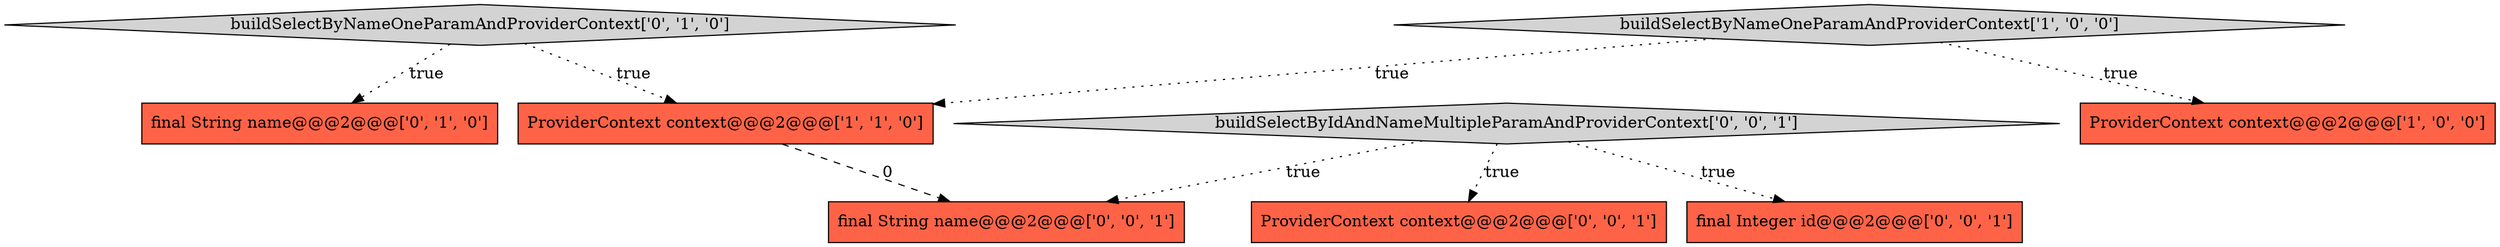 digraph {
3 [style = filled, label = "buildSelectByNameOneParamAndProviderContext['0', '1', '0']", fillcolor = lightgray, shape = diamond image = "AAA0AAABBB2BBB"];
1 [style = filled, label = "ProviderContext context@@@2@@@['1', '1', '0']", fillcolor = tomato, shape = box image = "AAA0AAABBB1BBB"];
4 [style = filled, label = "final String name@@@2@@@['0', '1', '0']", fillcolor = tomato, shape = box image = "AAA0AAABBB2BBB"];
7 [style = filled, label = "buildSelectByIdAndNameMultipleParamAndProviderContext['0', '0', '1']", fillcolor = lightgray, shape = diamond image = "AAA0AAABBB3BBB"];
6 [style = filled, label = "final Integer id@@@2@@@['0', '0', '1']", fillcolor = tomato, shape = box image = "AAA0AAABBB3BBB"];
5 [style = filled, label = "ProviderContext context@@@2@@@['0', '0', '1']", fillcolor = tomato, shape = box image = "AAA0AAABBB3BBB"];
8 [style = filled, label = "final String name@@@2@@@['0', '0', '1']", fillcolor = tomato, shape = box image = "AAA0AAABBB3BBB"];
2 [style = filled, label = "buildSelectByNameOneParamAndProviderContext['1', '0', '0']", fillcolor = lightgray, shape = diamond image = "AAA0AAABBB1BBB"];
0 [style = filled, label = "ProviderContext context@@@2@@@['1', '0', '0']", fillcolor = tomato, shape = box image = "AAA0AAABBB1BBB"];
2->1 [style = dotted, label="true"];
2->0 [style = dotted, label="true"];
1->8 [style = dashed, label="0"];
3->4 [style = dotted, label="true"];
3->1 [style = dotted, label="true"];
7->5 [style = dotted, label="true"];
7->8 [style = dotted, label="true"];
7->6 [style = dotted, label="true"];
}
